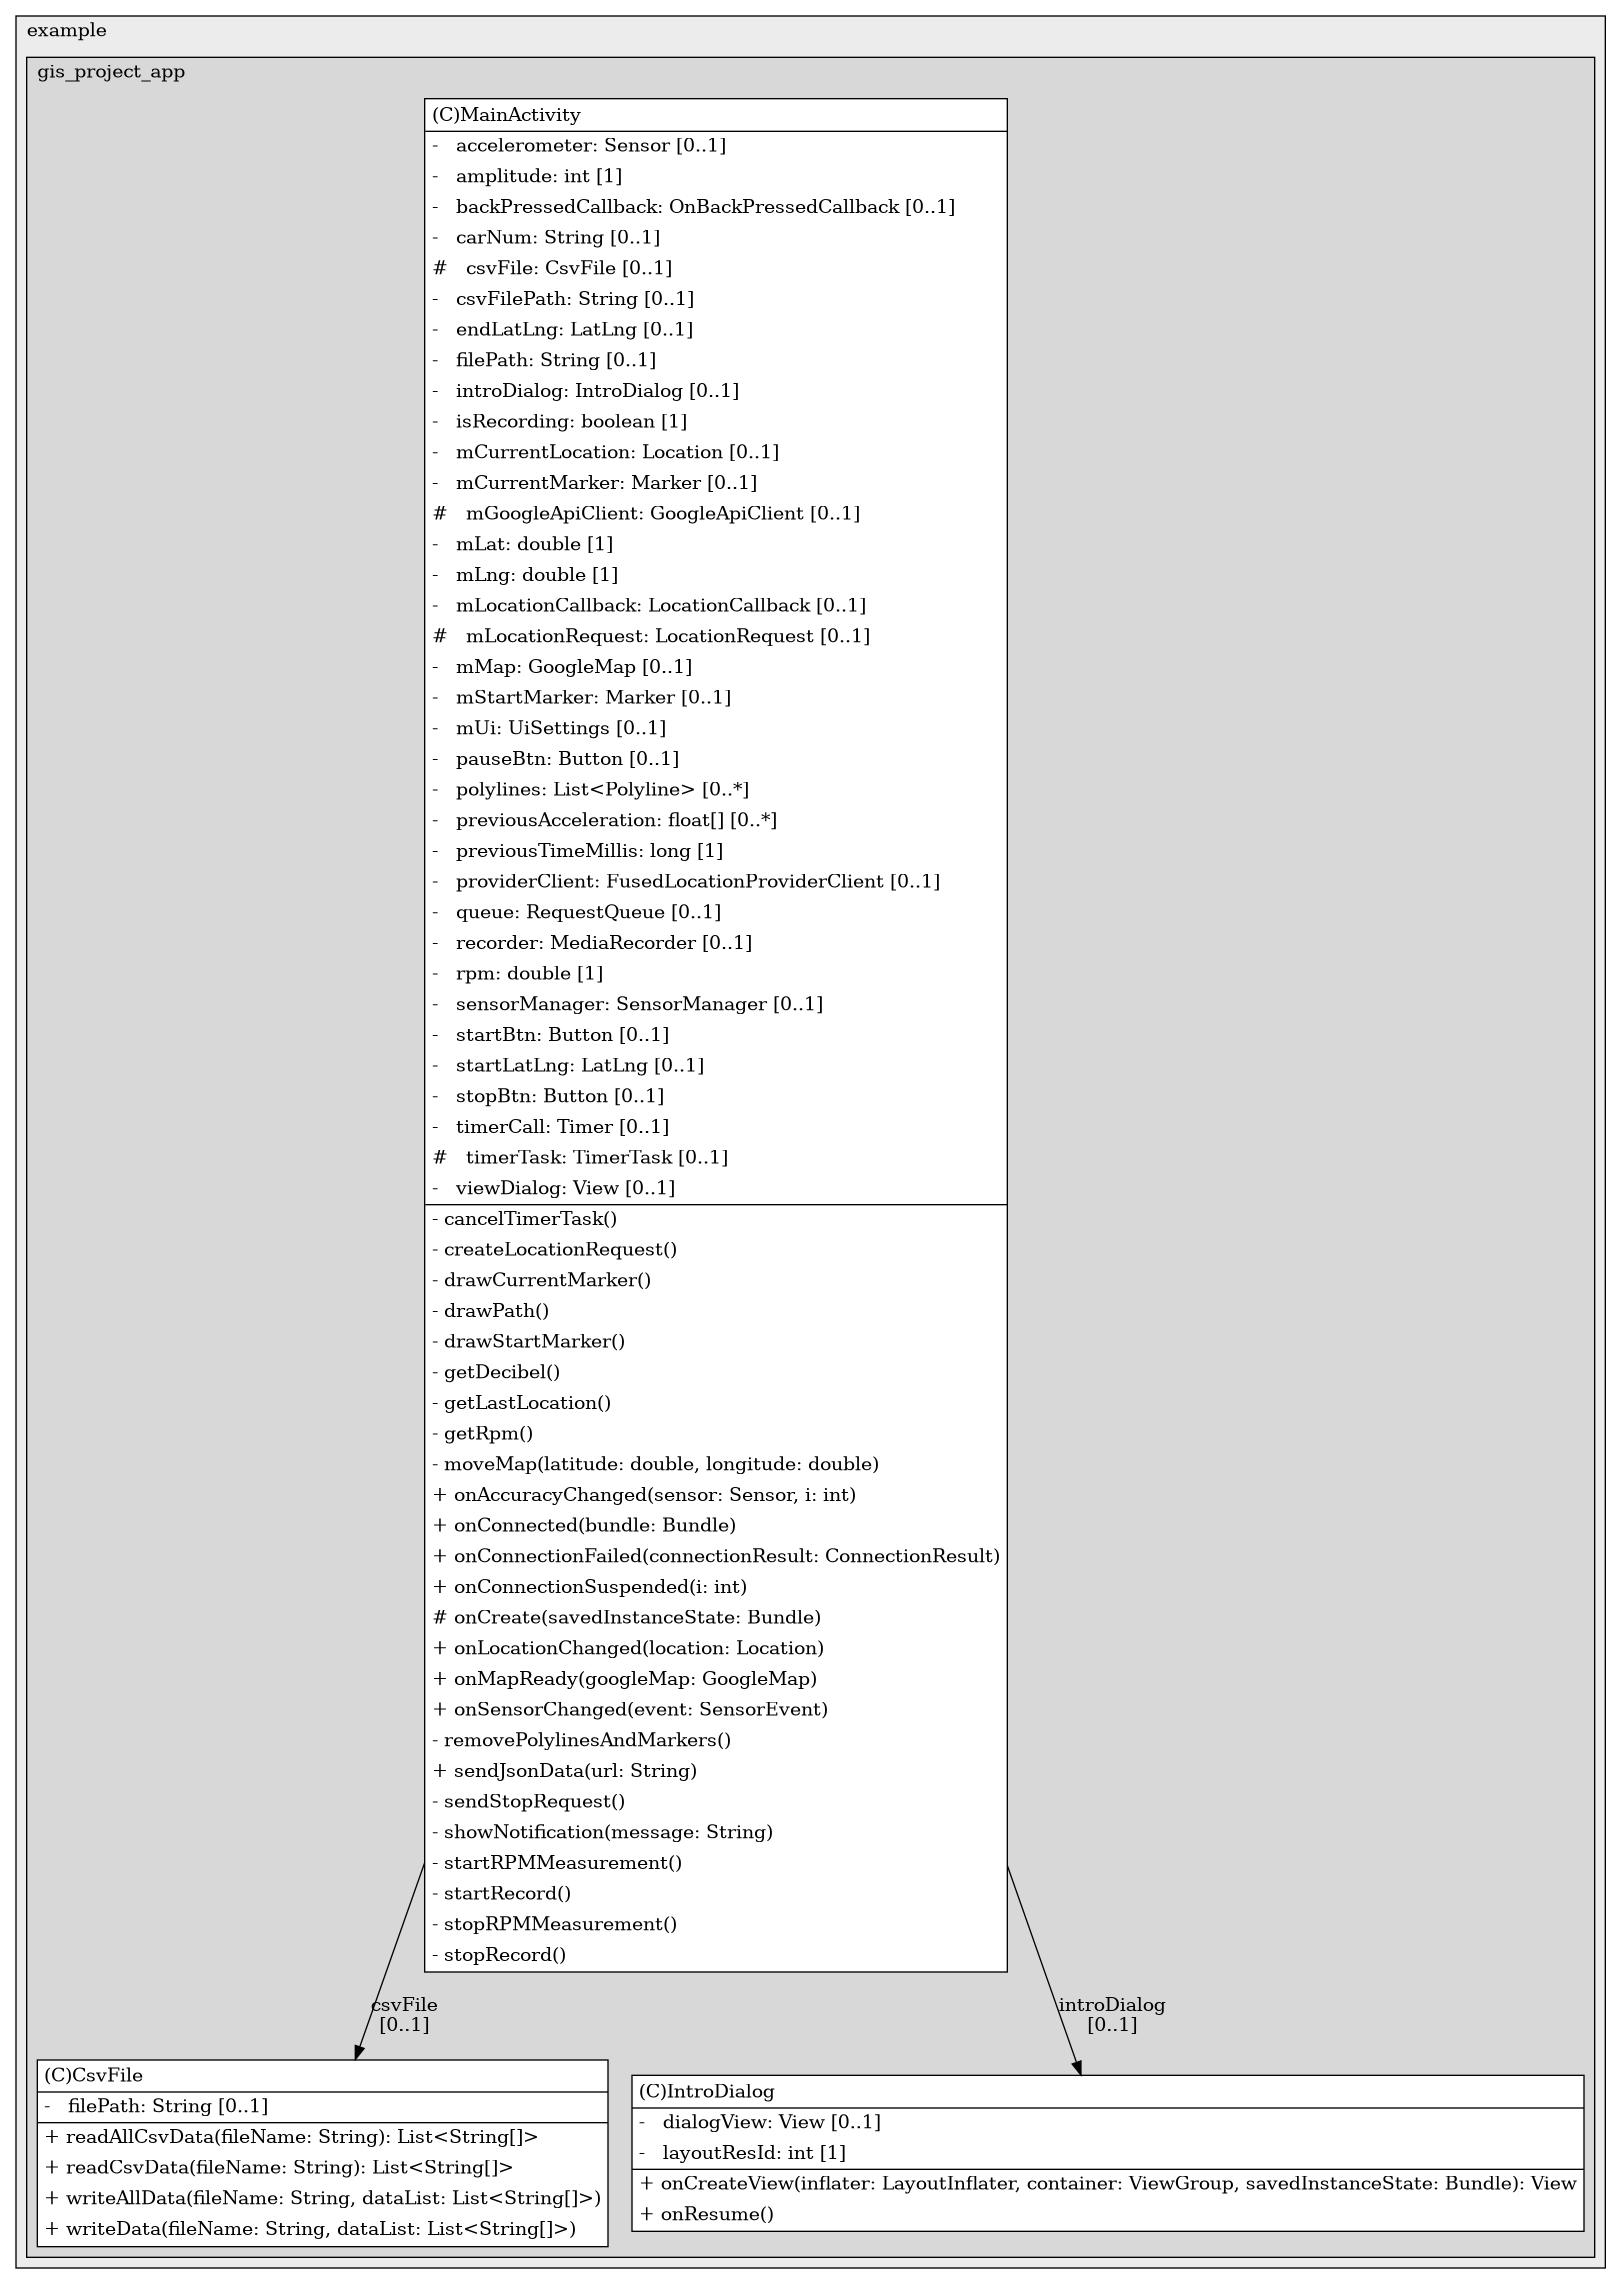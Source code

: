 @startuml

/' diagram meta data start
config=StructureConfiguration;
{
  "projectClassification": {
    "searchMode": "OpenProject", // OpenProject, AllProjects
    "includedProjects": "",
    "pathEndKeywords": "*.impl",
    "isClientPath": "",
    "isClientName": "",
    "isTestPath": "",
    "isTestName": "",
    "isMappingPath": "",
    "isMappingName": "",
    "isDataAccessPath": "",
    "isDataAccessName": "",
    "isDataStructurePath": "",
    "isDataStructureName": "",
    "isInterfaceStructuresPath": "",
    "isInterfaceStructuresName": "",
    "isEntryPointPath": "",
    "isEntryPointName": "",
    "treatFinalFieldsAsMandatory": false
  },
  "graphRestriction": {
    "classPackageExcludeFilter": "",
    "classPackageIncludeFilter": "",
    "classNameExcludeFilter": "",
    "classNameIncludeFilter": "",
    "methodNameExcludeFilter": "",
    "methodNameIncludeFilter": "",
    "removeByInheritance": "", // inheritance/annotation based filtering is done in a second step
    "removeByAnnotation": "",
    "removeByClassPackage": "", // cleanup the graph after inheritance/annotation based filtering is done
    "removeByClassName": "",
    "cutMappings": false,
    "cutEnum": true,
    "cutTests": true,
    "cutClient": true,
    "cutDataAccess": false,
    "cutInterfaceStructures": false,
    "cutDataStructures": false,
    "cutGetterAndSetter": true,
    "cutConstructors": true
  },
  "graphTraversal": {
    "forwardDepth": 6,
    "backwardDepth": 6,
    "classPackageExcludeFilter": "",
    "classPackageIncludeFilter": "",
    "classNameExcludeFilter": "",
    "classNameIncludeFilter": "",
    "methodNameExcludeFilter": "",
    "methodNameIncludeFilter": "",
    "hideMappings": false,
    "hideDataStructures": false,
    "hidePrivateMethods": true,
    "hideInterfaceCalls": true, // indirection: implementation -> interface (is hidden) -> implementation
    "onlyShowApplicationEntryPoints": false, // root node is included
    "useMethodCallsForStructureDiagram": "ForwardOnly" // ForwardOnly, BothDirections, No
  },
  "details": {
    "aggregation": "GroupByClass", // ByClass, GroupByClass, None
    "showClassGenericTypes": true,
    "showMethods": true,
    "showMethodParameterNames": true,
    "showMethodParameterTypes": true,
    "showMethodReturnType": true,
    "showPackageLevels": 2,
    "showDetailedClassStructure": true
  },
  "rootClass": "com.example.gis_project_app.MainActivity",
  "extensionCallbackMethod": "" // qualified.class.name#methodName - signature: public static String method(String)
}
diagram meta data end '/



digraph g {
    rankdir="TB"
    splines=polyline
    

'nodes 
subgraph cluster_1322970774 { 
   	label=example
	labeljust=l
	fillcolor="#ececec"
	style=filled
   
   subgraph cluster_1871292407 { 
   	label=gis_project_app
	labeljust=l
	fillcolor="#d8d8d8"
	style=filled
   
   CsvFile417551004[
	label=<<TABLE BORDER="1" CELLBORDER="0" CELLPADDING="4" CELLSPACING="0">
<TR><TD ALIGN="LEFT" >(C)CsvFile</TD></TR>
<HR/>
<TR><TD ALIGN="LEFT" >-   filePath: String [0..1]</TD></TR>
<HR/>
<TR><TD ALIGN="LEFT" >+ readAllCsvData(fileName: String): List&lt;String[]&gt;</TD></TR>
<TR><TD ALIGN="LEFT" >+ readCsvData(fileName: String): List&lt;String[]&gt;</TD></TR>
<TR><TD ALIGN="LEFT" >+ writeAllData(fileName: String, dataList: List&lt;String[]&gt;)</TD></TR>
<TR><TD ALIGN="LEFT" >+ writeData(fileName: String, dataList: List&lt;String[]&gt;)</TD></TR>
</TABLE>>
	style=filled
	margin=0
	shape=plaintext
	fillcolor="#FFFFFF"
];

IntroDialog417551004[
	label=<<TABLE BORDER="1" CELLBORDER="0" CELLPADDING="4" CELLSPACING="0">
<TR><TD ALIGN="LEFT" >(C)IntroDialog</TD></TR>
<HR/>
<TR><TD ALIGN="LEFT" >-   dialogView: View [0..1]</TD></TR>
<TR><TD ALIGN="LEFT" >-   layoutResId: int [1]</TD></TR>
<HR/>
<TR><TD ALIGN="LEFT" >+ onCreateView(inflater: LayoutInflater, container: ViewGroup, savedInstanceState: Bundle): View</TD></TR>
<TR><TD ALIGN="LEFT" >+ onResume()</TD></TR>
</TABLE>>
	style=filled
	margin=0
	shape=plaintext
	fillcolor="#FFFFFF"
];

MainActivity417551004[
	label=<<TABLE BORDER="1" CELLBORDER="0" CELLPADDING="4" CELLSPACING="0">
<TR><TD ALIGN="LEFT" >(C)MainActivity</TD></TR>
<HR/>
<TR><TD ALIGN="LEFT" >-   accelerometer: Sensor [0..1]</TD></TR>
<TR><TD ALIGN="LEFT" >-   amplitude: int [1]</TD></TR>
<TR><TD ALIGN="LEFT" >-   backPressedCallback: OnBackPressedCallback [0..1]</TD></TR>
<TR><TD ALIGN="LEFT" >-   carNum: String [0..1]</TD></TR>
<TR><TD ALIGN="LEFT" >#   csvFile: CsvFile [0..1]</TD></TR>
<TR><TD ALIGN="LEFT" >-   csvFilePath: String [0..1]</TD></TR>
<TR><TD ALIGN="LEFT" >-   endLatLng: LatLng [0..1]</TD></TR>
<TR><TD ALIGN="LEFT" >-   filePath: String [0..1]</TD></TR>
<TR><TD ALIGN="LEFT" >-   introDialog: IntroDialog [0..1]</TD></TR>
<TR><TD ALIGN="LEFT" >-   isRecording: boolean [1]</TD></TR>
<TR><TD ALIGN="LEFT" >-   mCurrentLocation: Location [0..1]</TD></TR>
<TR><TD ALIGN="LEFT" >-   mCurrentMarker: Marker [0..1]</TD></TR>
<TR><TD ALIGN="LEFT" >#   mGoogleApiClient: GoogleApiClient [0..1]</TD></TR>
<TR><TD ALIGN="LEFT" >-   mLat: double [1]</TD></TR>
<TR><TD ALIGN="LEFT" >-   mLng: double [1]</TD></TR>
<TR><TD ALIGN="LEFT" >-   mLocationCallback: LocationCallback [0..1]</TD></TR>
<TR><TD ALIGN="LEFT" >#   mLocationRequest: LocationRequest [0..1]</TD></TR>
<TR><TD ALIGN="LEFT" >-   mMap: GoogleMap [0..1]</TD></TR>
<TR><TD ALIGN="LEFT" >-   mStartMarker: Marker [0..1]</TD></TR>
<TR><TD ALIGN="LEFT" >-   mUi: UiSettings [0..1]</TD></TR>
<TR><TD ALIGN="LEFT" >-   pauseBtn: Button [0..1]</TD></TR>
<TR><TD ALIGN="LEFT" >-   polylines: List&lt;Polyline&gt; [0..*]</TD></TR>
<TR><TD ALIGN="LEFT" >-   previousAcceleration: float[] [0..*]</TD></TR>
<TR><TD ALIGN="LEFT" >-   previousTimeMillis: long [1]</TD></TR>
<TR><TD ALIGN="LEFT" >-   providerClient: FusedLocationProviderClient [0..1]</TD></TR>
<TR><TD ALIGN="LEFT" >-   queue: RequestQueue [0..1]</TD></TR>
<TR><TD ALIGN="LEFT" >-   recorder: MediaRecorder [0..1]</TD></TR>
<TR><TD ALIGN="LEFT" >-   rpm: double [1]</TD></TR>
<TR><TD ALIGN="LEFT" >-   sensorManager: SensorManager [0..1]</TD></TR>
<TR><TD ALIGN="LEFT" >-   startBtn: Button [0..1]</TD></TR>
<TR><TD ALIGN="LEFT" >-   startLatLng: LatLng [0..1]</TD></TR>
<TR><TD ALIGN="LEFT" >-   stopBtn: Button [0..1]</TD></TR>
<TR><TD ALIGN="LEFT" >-   timerCall: Timer [0..1]</TD></TR>
<TR><TD ALIGN="LEFT" >#   timerTask: TimerTask [0..1]</TD></TR>
<TR><TD ALIGN="LEFT" >-   viewDialog: View [0..1]</TD></TR>
<HR/>
<TR><TD ALIGN="LEFT" >- cancelTimerTask()</TD></TR>
<TR><TD ALIGN="LEFT" >- createLocationRequest()</TD></TR>
<TR><TD ALIGN="LEFT" >- drawCurrentMarker()</TD></TR>
<TR><TD ALIGN="LEFT" >- drawPath()</TD></TR>
<TR><TD ALIGN="LEFT" >- drawStartMarker()</TD></TR>
<TR><TD ALIGN="LEFT" >- getDecibel()</TD></TR>
<TR><TD ALIGN="LEFT" >- getLastLocation()</TD></TR>
<TR><TD ALIGN="LEFT" >- getRpm()</TD></TR>
<TR><TD ALIGN="LEFT" >- moveMap(latitude: double, longitude: double)</TD></TR>
<TR><TD ALIGN="LEFT" >+ onAccuracyChanged(sensor: Sensor, i: int)</TD></TR>
<TR><TD ALIGN="LEFT" >+ onConnected(bundle: Bundle)</TD></TR>
<TR><TD ALIGN="LEFT" >+ onConnectionFailed(connectionResult: ConnectionResult)</TD></TR>
<TR><TD ALIGN="LEFT" >+ onConnectionSuspended(i: int)</TD></TR>
<TR><TD ALIGN="LEFT" ># onCreate(savedInstanceState: Bundle)</TD></TR>
<TR><TD ALIGN="LEFT" >+ onLocationChanged(location: Location)</TD></TR>
<TR><TD ALIGN="LEFT" >+ onMapReady(googleMap: GoogleMap)</TD></TR>
<TR><TD ALIGN="LEFT" >+ onSensorChanged(event: SensorEvent)</TD></TR>
<TR><TD ALIGN="LEFT" >- removePolylinesAndMarkers()</TD></TR>
<TR><TD ALIGN="LEFT" >+ sendJsonData(url: String)</TD></TR>
<TR><TD ALIGN="LEFT" >- sendStopRequest()</TD></TR>
<TR><TD ALIGN="LEFT" >- showNotification(message: String)</TD></TR>
<TR><TD ALIGN="LEFT" >- startRPMMeasurement()</TD></TR>
<TR><TD ALIGN="LEFT" >- startRecord()</TD></TR>
<TR><TD ALIGN="LEFT" >- stopRPMMeasurement()</TD></TR>
<TR><TD ALIGN="LEFT" >- stopRecord()</TD></TR>
</TABLE>>
	style=filled
	margin=0
	shape=plaintext
	fillcolor="#FFFFFF"
];
} 
} 

'edges    
MainActivity417551004 -> CsvFile417551004[label="csvFile
[0..1]"];
MainActivity417551004 -> IntroDialog417551004[label="introDialog
[0..1]"];
    
}
@enduml